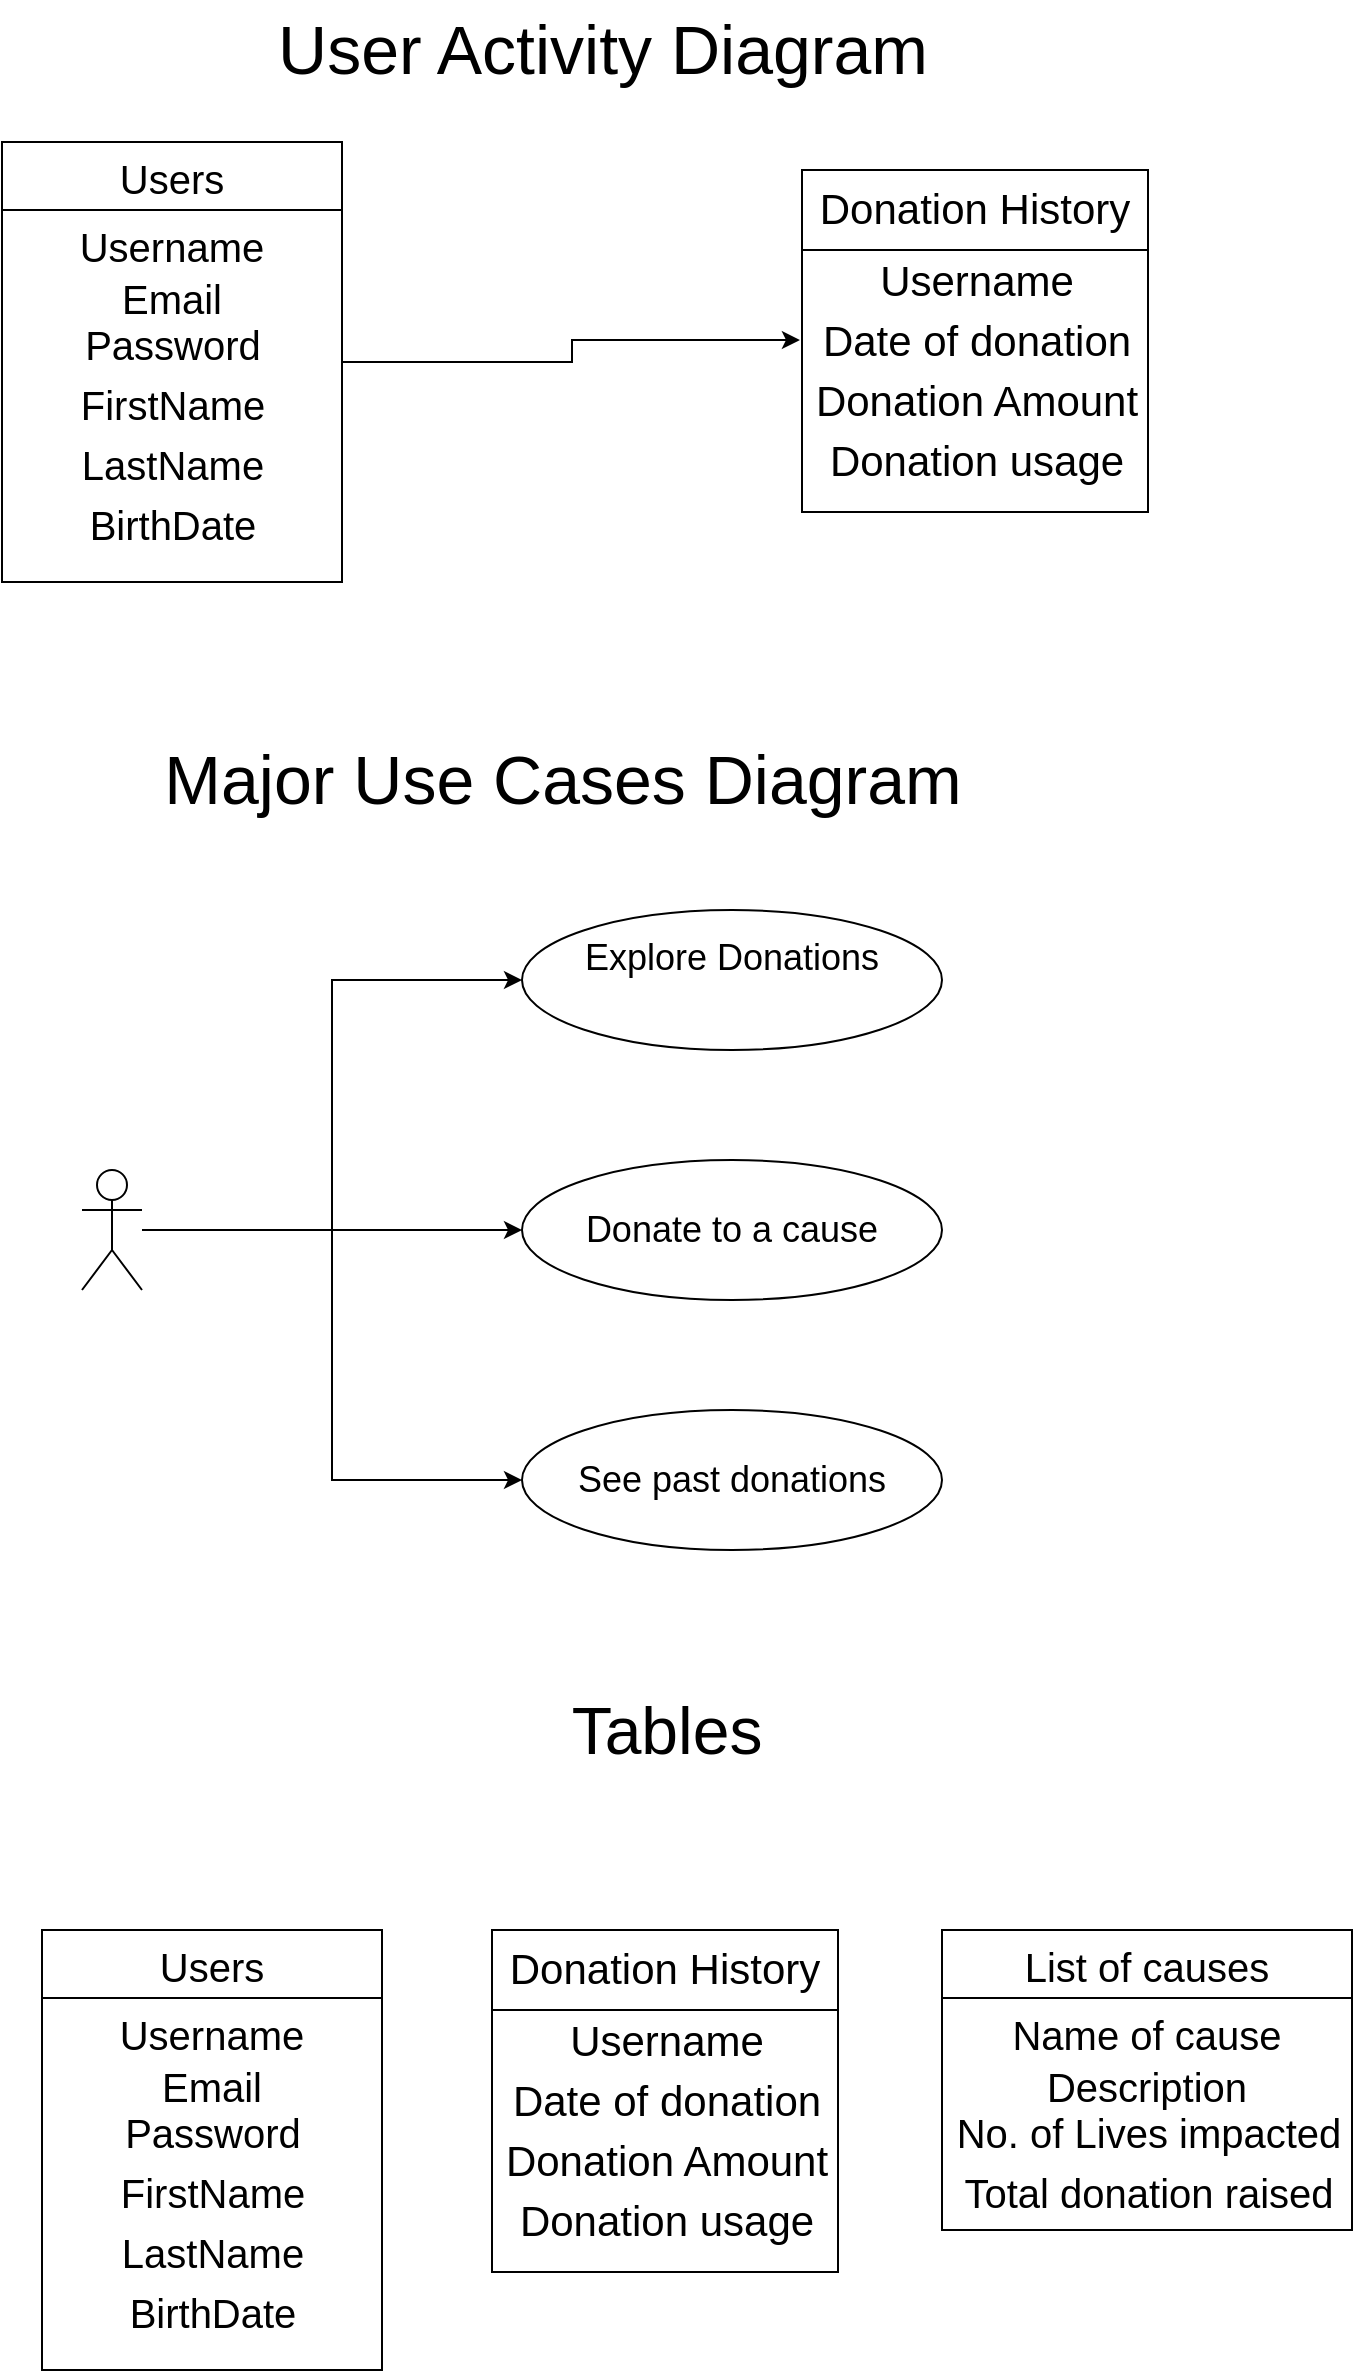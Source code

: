 <mxfile version="16.5.3" type="github">
  <diagram id="C5RBs43oDa-KdzZeNtuy" name="Page-1">
    <mxGraphModel dx="804" dy="477" grid="1" gridSize="10" guides="1" tooltips="1" connect="1" arrows="1" fold="1" page="1" pageScale="1" pageWidth="827" pageHeight="1169" math="0" shadow="0">
      <root>
        <mxCell id="WIyWlLk6GJQsqaUBKTNV-0" />
        <mxCell id="WIyWlLk6GJQsqaUBKTNV-1" parent="WIyWlLk6GJQsqaUBKTNV-0" />
        <mxCell id="Bm45ogmL2Bcnv3wqife3-13" style="edgeStyle=orthogonalEdgeStyle;rounded=0;orthogonalLoop=1;jettySize=auto;html=1;entryX=-0.006;entryY=0.5;entryDx=0;entryDy=0;entryPerimeter=0;" edge="1" parent="WIyWlLk6GJQsqaUBKTNV-1" source="zkfFHV4jXpPFQw0GAbJ--6" target="Bm45ogmL2Bcnv3wqife3-7">
          <mxGeometry relative="1" as="geometry" />
        </mxCell>
        <mxCell id="zkfFHV4jXpPFQw0GAbJ--6" value="Users" style="swimlane;fontStyle=0;align=center;verticalAlign=top;childLayout=stackLayout;horizontal=1;startSize=34;horizontalStack=0;resizeParent=1;resizeLast=0;collapsible=1;marginBottom=0;rounded=0;shadow=0;strokeWidth=1;fontSize=20;" parent="WIyWlLk6GJQsqaUBKTNV-1" vertex="1">
          <mxGeometry x="100" y="346" width="170" height="220" as="geometry">
            <mxRectangle x="130" y="380" width="160" height="26" as="alternateBounds" />
          </mxGeometry>
        </mxCell>
        <mxCell id="zkfFHV4jXpPFQw0GAbJ--7" value="Username&#xa;" style="text;align=center;verticalAlign=top;spacingLeft=4;spacingRight=4;overflow=hidden;rotatable=0;points=[[0,0.5],[1,0.5]];portConstraint=eastwest;fontSize=20;" parent="zkfFHV4jXpPFQw0GAbJ--6" vertex="1">
          <mxGeometry y="34" width="170" height="26" as="geometry" />
        </mxCell>
        <mxCell id="zkfFHV4jXpPFQw0GAbJ--8" value="Email" style="text;align=center;verticalAlign=top;spacingLeft=4;spacingRight=4;overflow=hidden;rotatable=0;points=[[0,0.5],[1,0.5]];portConstraint=eastwest;rounded=0;shadow=0;html=0;fontSize=20;" parent="zkfFHV4jXpPFQw0GAbJ--6" vertex="1">
          <mxGeometry y="60" width="170" height="26" as="geometry" />
        </mxCell>
        <mxCell id="Bm45ogmL2Bcnv3wqife3-1" value="Password" style="text;html=1;resizable=0;autosize=1;align=center;verticalAlign=middle;points=[];fillColor=none;strokeColor=none;rounded=0;fontSize=20;" vertex="1" parent="zkfFHV4jXpPFQw0GAbJ--6">
          <mxGeometry y="86" width="170" height="30" as="geometry" />
        </mxCell>
        <mxCell id="Bm45ogmL2Bcnv3wqife3-2" value="FirstName" style="text;html=1;resizable=0;autosize=1;align=center;verticalAlign=middle;points=[];fillColor=none;strokeColor=none;rounded=0;fontSize=20;" vertex="1" parent="zkfFHV4jXpPFQw0GAbJ--6">
          <mxGeometry y="116" width="170" height="30" as="geometry" />
        </mxCell>
        <mxCell id="Bm45ogmL2Bcnv3wqife3-4" value="LastName" style="text;html=1;resizable=0;autosize=1;align=center;verticalAlign=middle;points=[];fillColor=none;strokeColor=none;rounded=0;fontSize=20;" vertex="1" parent="zkfFHV4jXpPFQw0GAbJ--6">
          <mxGeometry y="146" width="170" height="30" as="geometry" />
        </mxCell>
        <mxCell id="Bm45ogmL2Bcnv3wqife3-5" value="BirthDate" style="text;html=1;resizable=0;autosize=1;align=center;verticalAlign=middle;points=[];fillColor=none;strokeColor=none;rounded=0;fontSize=20;" vertex="1" parent="zkfFHV4jXpPFQw0GAbJ--6">
          <mxGeometry y="176" width="170" height="30" as="geometry" />
        </mxCell>
        <mxCell id="zkfFHV4jXpPFQw0GAbJ--13" value="Donation History" style="swimlane;fontStyle=0;align=center;verticalAlign=top;childLayout=stackLayout;horizontal=1;startSize=40;horizontalStack=0;resizeParent=1;resizeLast=0;collapsible=1;marginBottom=0;rounded=0;shadow=0;strokeWidth=1;fontSize=21;" parent="WIyWlLk6GJQsqaUBKTNV-1" vertex="1">
          <mxGeometry x="500" y="360" width="173" height="171" as="geometry">
            <mxRectangle x="340" y="380" width="170" height="26" as="alternateBounds" />
          </mxGeometry>
        </mxCell>
        <mxCell id="Bm45ogmL2Bcnv3wqife3-6" value="Username" style="text;html=1;resizable=0;autosize=1;align=center;verticalAlign=middle;points=[];fillColor=none;strokeColor=none;rounded=0;fontSize=21;" vertex="1" parent="zkfFHV4jXpPFQw0GAbJ--13">
          <mxGeometry y="40" width="173" height="30" as="geometry" />
        </mxCell>
        <mxCell id="Bm45ogmL2Bcnv3wqife3-7" value="Date of donation" style="text;html=1;resizable=0;autosize=1;align=center;verticalAlign=middle;points=[];fillColor=none;strokeColor=none;rounded=0;fontSize=21;" vertex="1" parent="zkfFHV4jXpPFQw0GAbJ--13">
          <mxGeometry y="70" width="173" height="30" as="geometry" />
        </mxCell>
        <mxCell id="Bm45ogmL2Bcnv3wqife3-8" value="Donation Amount" style="text;html=1;resizable=0;autosize=1;align=center;verticalAlign=middle;points=[];fillColor=none;strokeColor=none;rounded=0;fontSize=21;" vertex="1" parent="zkfFHV4jXpPFQw0GAbJ--13">
          <mxGeometry y="100" width="173" height="30" as="geometry" />
        </mxCell>
        <mxCell id="Bm45ogmL2Bcnv3wqife3-11" value="Donation usage" style="text;html=1;resizable=0;autosize=1;align=center;verticalAlign=middle;points=[];fillColor=none;strokeColor=none;rounded=0;fontSize=21;" vertex="1" parent="zkfFHV4jXpPFQw0GAbJ--13">
          <mxGeometry y="130" width="173" height="30" as="geometry" />
        </mxCell>
        <mxCell id="Bm45ogmL2Bcnv3wqife3-14" value="User Activity Diagram" style="text;html=1;resizable=0;autosize=1;align=center;verticalAlign=middle;points=[];fillColor=none;strokeColor=none;rounded=0;fontSize=34;" vertex="1" parent="WIyWlLk6GJQsqaUBKTNV-1">
          <mxGeometry x="230" y="275" width="340" height="50" as="geometry" />
        </mxCell>
        <mxCell id="Bm45ogmL2Bcnv3wqife3-16" value="&lt;div style=&quot;font-size: 34px&quot;&gt;Major Use Cases Diagram&lt;/div&gt;" style="text;html=1;resizable=0;autosize=1;align=center;verticalAlign=middle;points=[];fillColor=none;strokeColor=none;rounded=0;fontSize=34;" vertex="1" parent="WIyWlLk6GJQsqaUBKTNV-1">
          <mxGeometry x="175" y="640" width="410" height="50" as="geometry" />
        </mxCell>
        <mxCell id="Bm45ogmL2Bcnv3wqife3-30" style="edgeStyle=orthogonalEdgeStyle;rounded=0;orthogonalLoop=1;jettySize=auto;html=1;entryX=0;entryY=0.5;entryDx=0;entryDy=0;fontSize=18;" edge="1" parent="WIyWlLk6GJQsqaUBKTNV-1" source="Bm45ogmL2Bcnv3wqife3-17" target="Bm45ogmL2Bcnv3wqife3-29">
          <mxGeometry relative="1" as="geometry" />
        </mxCell>
        <mxCell id="Bm45ogmL2Bcnv3wqife3-33" style="edgeStyle=orthogonalEdgeStyle;rounded=0;orthogonalLoop=1;jettySize=auto;html=1;entryX=0;entryY=0.5;entryDx=0;entryDy=0;fontSize=18;" edge="1" parent="WIyWlLk6GJQsqaUBKTNV-1" source="Bm45ogmL2Bcnv3wqife3-17" target="Bm45ogmL2Bcnv3wqife3-31">
          <mxGeometry relative="1" as="geometry" />
        </mxCell>
        <mxCell id="Bm45ogmL2Bcnv3wqife3-34" style="edgeStyle=orthogonalEdgeStyle;rounded=0;orthogonalLoop=1;jettySize=auto;html=1;entryX=0;entryY=0.5;entryDx=0;entryDy=0;fontSize=18;" edge="1" parent="WIyWlLk6GJQsqaUBKTNV-1" source="Bm45ogmL2Bcnv3wqife3-17" target="Bm45ogmL2Bcnv3wqife3-32">
          <mxGeometry relative="1" as="geometry" />
        </mxCell>
        <mxCell id="Bm45ogmL2Bcnv3wqife3-17" value="" style="shape=umlActor;verticalLabelPosition=bottom;verticalAlign=top;html=1;outlineConnect=0;fontSize=34;" vertex="1" parent="WIyWlLk6GJQsqaUBKTNV-1">
          <mxGeometry x="140" y="860" width="30" height="60" as="geometry" />
        </mxCell>
        <mxCell id="Bm45ogmL2Bcnv3wqife3-29" value="&#xa;&lt;font style=&quot;font-size: 18px&quot;&gt;Explore Donations&lt;/font&gt;&#xa;&#xa;" style="ellipse;whiteSpace=wrap;html=1;fontSize=18;" vertex="1" parent="WIyWlLk6GJQsqaUBKTNV-1">
          <mxGeometry x="360" y="730" width="210" height="70" as="geometry" />
        </mxCell>
        <mxCell id="Bm45ogmL2Bcnv3wqife3-31" value="Donate to a cause" style="ellipse;whiteSpace=wrap;html=1;fontSize=18;" vertex="1" parent="WIyWlLk6GJQsqaUBKTNV-1">
          <mxGeometry x="360" y="855" width="210" height="70" as="geometry" />
        </mxCell>
        <mxCell id="Bm45ogmL2Bcnv3wqife3-32" value="See past donations" style="ellipse;whiteSpace=wrap;html=1;fontSize=18;" vertex="1" parent="WIyWlLk6GJQsqaUBKTNV-1">
          <mxGeometry x="360" y="980" width="210" height="70" as="geometry" />
        </mxCell>
        <mxCell id="Bm45ogmL2Bcnv3wqife3-35" style="edgeStyle=orthogonalEdgeStyle;rounded=0;orthogonalLoop=1;jettySize=auto;html=1;exitX=0.5;exitY=1;exitDx=0;exitDy=0;fontSize=18;" edge="1" parent="WIyWlLk6GJQsqaUBKTNV-1" source="Bm45ogmL2Bcnv3wqife3-29" target="Bm45ogmL2Bcnv3wqife3-29">
          <mxGeometry relative="1" as="geometry" />
        </mxCell>
        <mxCell id="Bm45ogmL2Bcnv3wqife3-36" value="Users" style="swimlane;fontStyle=0;align=center;verticalAlign=top;childLayout=stackLayout;horizontal=1;startSize=34;horizontalStack=0;resizeParent=1;resizeLast=0;collapsible=1;marginBottom=0;rounded=0;shadow=0;strokeWidth=1;fontSize=20;" vertex="1" parent="WIyWlLk6GJQsqaUBKTNV-1">
          <mxGeometry x="120" y="1240" width="170" height="220" as="geometry">
            <mxRectangle x="130" y="380" width="160" height="26" as="alternateBounds" />
          </mxGeometry>
        </mxCell>
        <mxCell id="Bm45ogmL2Bcnv3wqife3-37" value="Username&#xa;" style="text;align=center;verticalAlign=top;spacingLeft=4;spacingRight=4;overflow=hidden;rotatable=0;points=[[0,0.5],[1,0.5]];portConstraint=eastwest;fontSize=20;" vertex="1" parent="Bm45ogmL2Bcnv3wqife3-36">
          <mxGeometry y="34" width="170" height="26" as="geometry" />
        </mxCell>
        <mxCell id="Bm45ogmL2Bcnv3wqife3-38" value="Email" style="text;align=center;verticalAlign=top;spacingLeft=4;spacingRight=4;overflow=hidden;rotatable=0;points=[[0,0.5],[1,0.5]];portConstraint=eastwest;rounded=0;shadow=0;html=0;fontSize=20;" vertex="1" parent="Bm45ogmL2Bcnv3wqife3-36">
          <mxGeometry y="60" width="170" height="26" as="geometry" />
        </mxCell>
        <mxCell id="Bm45ogmL2Bcnv3wqife3-39" value="Password" style="text;html=1;resizable=0;autosize=1;align=center;verticalAlign=middle;points=[];fillColor=none;strokeColor=none;rounded=0;fontSize=20;" vertex="1" parent="Bm45ogmL2Bcnv3wqife3-36">
          <mxGeometry y="86" width="170" height="30" as="geometry" />
        </mxCell>
        <mxCell id="Bm45ogmL2Bcnv3wqife3-40" value="FirstName" style="text;html=1;resizable=0;autosize=1;align=center;verticalAlign=middle;points=[];fillColor=none;strokeColor=none;rounded=0;fontSize=20;" vertex="1" parent="Bm45ogmL2Bcnv3wqife3-36">
          <mxGeometry y="116" width="170" height="30" as="geometry" />
        </mxCell>
        <mxCell id="Bm45ogmL2Bcnv3wqife3-41" value="LastName" style="text;html=1;resizable=0;autosize=1;align=center;verticalAlign=middle;points=[];fillColor=none;strokeColor=none;rounded=0;fontSize=20;" vertex="1" parent="Bm45ogmL2Bcnv3wqife3-36">
          <mxGeometry y="146" width="170" height="30" as="geometry" />
        </mxCell>
        <mxCell id="Bm45ogmL2Bcnv3wqife3-42" value="BirthDate" style="text;html=1;resizable=0;autosize=1;align=center;verticalAlign=middle;points=[];fillColor=none;strokeColor=none;rounded=0;fontSize=20;" vertex="1" parent="Bm45ogmL2Bcnv3wqife3-36">
          <mxGeometry y="176" width="170" height="30" as="geometry" />
        </mxCell>
        <mxCell id="Bm45ogmL2Bcnv3wqife3-43" value="&lt;font style=&quot;font-size: 33px&quot;&gt;Tables&lt;/font&gt;" style="text;html=1;resizable=0;autosize=1;align=center;verticalAlign=middle;points=[];fillColor=none;strokeColor=none;rounded=0;fontSize=18;" vertex="1" parent="WIyWlLk6GJQsqaUBKTNV-1">
          <mxGeometry x="376.5" y="1125" width="110" height="30" as="geometry" />
        </mxCell>
        <mxCell id="Bm45ogmL2Bcnv3wqife3-44" value="Donation History" style="swimlane;fontStyle=0;align=center;verticalAlign=top;childLayout=stackLayout;horizontal=1;startSize=40;horizontalStack=0;resizeParent=1;resizeLast=0;collapsible=1;marginBottom=0;rounded=0;shadow=0;strokeWidth=1;fontSize=21;" vertex="1" parent="WIyWlLk6GJQsqaUBKTNV-1">
          <mxGeometry x="345" y="1240" width="173" height="171" as="geometry">
            <mxRectangle x="340" y="380" width="170" height="26" as="alternateBounds" />
          </mxGeometry>
        </mxCell>
        <mxCell id="Bm45ogmL2Bcnv3wqife3-45" value="Username" style="text;html=1;resizable=0;autosize=1;align=center;verticalAlign=middle;points=[];fillColor=none;strokeColor=none;rounded=0;fontSize=21;" vertex="1" parent="Bm45ogmL2Bcnv3wqife3-44">
          <mxGeometry y="40" width="173" height="30" as="geometry" />
        </mxCell>
        <mxCell id="Bm45ogmL2Bcnv3wqife3-46" value="Date of donation" style="text;html=1;resizable=0;autosize=1;align=center;verticalAlign=middle;points=[];fillColor=none;strokeColor=none;rounded=0;fontSize=21;" vertex="1" parent="Bm45ogmL2Bcnv3wqife3-44">
          <mxGeometry y="70" width="173" height="30" as="geometry" />
        </mxCell>
        <mxCell id="Bm45ogmL2Bcnv3wqife3-47" value="Donation Amount" style="text;html=1;resizable=0;autosize=1;align=center;verticalAlign=middle;points=[];fillColor=none;strokeColor=none;rounded=0;fontSize=21;" vertex="1" parent="Bm45ogmL2Bcnv3wqife3-44">
          <mxGeometry y="100" width="173" height="30" as="geometry" />
        </mxCell>
        <mxCell id="Bm45ogmL2Bcnv3wqife3-48" value="Donation usage" style="text;html=1;resizable=0;autosize=1;align=center;verticalAlign=middle;points=[];fillColor=none;strokeColor=none;rounded=0;fontSize=21;" vertex="1" parent="Bm45ogmL2Bcnv3wqife3-44">
          <mxGeometry y="130" width="173" height="30" as="geometry" />
        </mxCell>
        <mxCell id="Bm45ogmL2Bcnv3wqife3-49" value="List of causes" style="swimlane;fontStyle=0;align=center;verticalAlign=top;childLayout=stackLayout;horizontal=1;startSize=34;horizontalStack=0;resizeParent=1;resizeLast=0;collapsible=1;marginBottom=0;rounded=0;shadow=0;strokeWidth=1;fontSize=20;" vertex="1" parent="WIyWlLk6GJQsqaUBKTNV-1">
          <mxGeometry x="570" y="1240" width="205" height="150" as="geometry">
            <mxRectangle x="130" y="380" width="160" height="26" as="alternateBounds" />
          </mxGeometry>
        </mxCell>
        <mxCell id="Bm45ogmL2Bcnv3wqife3-50" value="Name of cause" style="text;align=center;verticalAlign=top;spacingLeft=4;spacingRight=4;overflow=hidden;rotatable=0;points=[[0,0.5],[1,0.5]];portConstraint=eastwest;fontSize=20;" vertex="1" parent="Bm45ogmL2Bcnv3wqife3-49">
          <mxGeometry y="34" width="205" height="26" as="geometry" />
        </mxCell>
        <mxCell id="Bm45ogmL2Bcnv3wqife3-51" value="Description" style="text;align=center;verticalAlign=top;spacingLeft=4;spacingRight=4;overflow=hidden;rotatable=0;points=[[0,0.5],[1,0.5]];portConstraint=eastwest;rounded=0;shadow=0;html=0;fontSize=20;" vertex="1" parent="Bm45ogmL2Bcnv3wqife3-49">
          <mxGeometry y="60" width="205" height="26" as="geometry" />
        </mxCell>
        <mxCell id="Bm45ogmL2Bcnv3wqife3-52" value="No. of Lives impacted" style="text;html=1;resizable=0;autosize=1;align=center;verticalAlign=middle;points=[];fillColor=none;strokeColor=none;rounded=0;fontSize=20;" vertex="1" parent="Bm45ogmL2Bcnv3wqife3-49">
          <mxGeometry y="86" width="205" height="30" as="geometry" />
        </mxCell>
        <mxCell id="Bm45ogmL2Bcnv3wqife3-53" value="Total donation raised" style="text;html=1;resizable=0;autosize=1;align=center;verticalAlign=middle;points=[];fillColor=none;strokeColor=none;rounded=0;fontSize=20;" vertex="1" parent="Bm45ogmL2Bcnv3wqife3-49">
          <mxGeometry y="116" width="205" height="30" as="geometry" />
        </mxCell>
      </root>
    </mxGraphModel>
  </diagram>
</mxfile>
